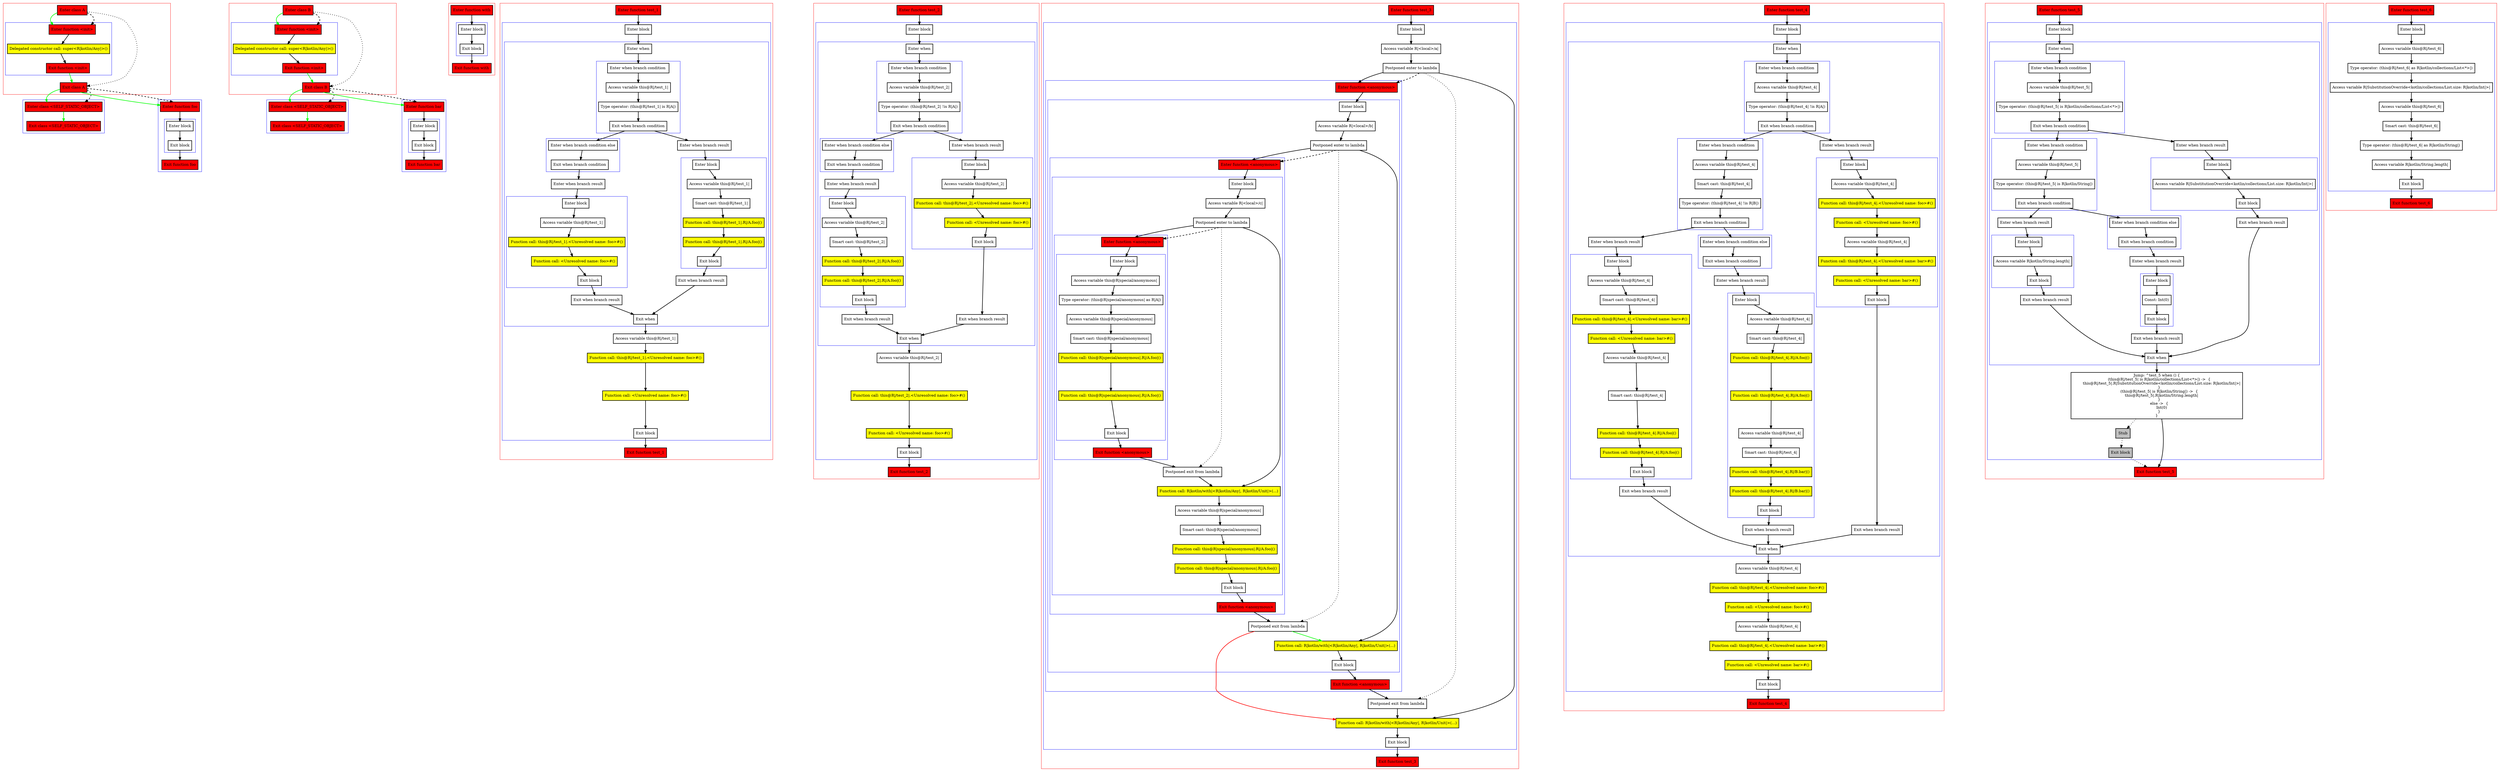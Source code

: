 digraph implicitReceivers_kt {
    graph [nodesep=3]
    node [shape=box penwidth=2]
    edge [penwidth=2]

    subgraph cluster_0 {
        color=red
        0 [label="Enter class A" style="filled" fillcolor=red];
        subgraph cluster_1 {
            color=blue
            1 [label="Enter function <init>" style="filled" fillcolor=red];
            2 [label="Delegated constructor call: super<R|kotlin/Any|>()" style="filled" fillcolor=yellow];
            3 [label="Exit function <init>" style="filled" fillcolor=red];
        }
        4 [label="Exit class A" style="filled" fillcolor=red];
    }
    subgraph cluster_2 {
        color=blue
        5 [label="Enter class <SELF_STATIC_OBJECT>" style="filled" fillcolor=red];
        6 [label="Exit class <SELF_STATIC_OBJECT>" style="filled" fillcolor=red];
    }
    subgraph cluster_3 {
        color=blue
        7 [label="Enter function foo" style="filled" fillcolor=red];
        subgraph cluster_4 {
            color=blue
            8 [label="Enter block"];
            9 [label="Exit block"];
        }
        10 [label="Exit function foo" style="filled" fillcolor=red];
    }
    0 -> {1} [color=green];
    0 -> {4} [style=dotted];
    0 -> {1} [style=dashed];
    1 -> {2};
    2 -> {3};
    3 -> {4} [color=green];
    4 -> {5 7} [color=green];
    4 -> {5 7} [style=dashed];
    5 -> {6} [color=green];
    7 -> {8};
    8 -> {9};
    9 -> {10};

    subgraph cluster_5 {
        color=red
        11 [label="Enter class B" style="filled" fillcolor=red];
        subgraph cluster_6 {
            color=blue
            12 [label="Enter function <init>" style="filled" fillcolor=red];
            13 [label="Delegated constructor call: super<R|kotlin/Any|>()" style="filled" fillcolor=yellow];
            14 [label="Exit function <init>" style="filled" fillcolor=red];
        }
        15 [label="Exit class B" style="filled" fillcolor=red];
    }
    subgraph cluster_7 {
        color=blue
        16 [label="Enter class <SELF_STATIC_OBJECT>" style="filled" fillcolor=red];
        17 [label="Exit class <SELF_STATIC_OBJECT>" style="filled" fillcolor=red];
    }
    subgraph cluster_8 {
        color=blue
        18 [label="Enter function bar" style="filled" fillcolor=red];
        subgraph cluster_9 {
            color=blue
            19 [label="Enter block"];
            20 [label="Exit block"];
        }
        21 [label="Exit function bar" style="filled" fillcolor=red];
    }
    11 -> {12} [color=green];
    11 -> {15} [style=dotted];
    11 -> {12} [style=dashed];
    12 -> {13};
    13 -> {14};
    14 -> {15} [color=green];
    15 -> {16 18} [color=green];
    15 -> {16 18} [style=dashed];
    16 -> {17} [color=green];
    18 -> {19};
    19 -> {20};
    20 -> {21};

    subgraph cluster_10 {
        color=red
        22 [label="Enter function with" style="filled" fillcolor=red];
        subgraph cluster_11 {
            color=blue
            23 [label="Enter block"];
            24 [label="Exit block"];
        }
        25 [label="Exit function with" style="filled" fillcolor=red];
    }
    22 -> {23};
    23 -> {24};
    24 -> {25};

    subgraph cluster_12 {
        color=red
        26 [label="Enter function test_1" style="filled" fillcolor=red];
        subgraph cluster_13 {
            color=blue
            27 [label="Enter block"];
            subgraph cluster_14 {
                color=blue
                28 [label="Enter when"];
                subgraph cluster_15 {
                    color=blue
                    29 [label="Enter when branch condition "];
                    30 [label="Access variable this@R|/test_1|"];
                    31 [label="Type operator: (this@R|/test_1| is R|A|)"];
                    32 [label="Exit when branch condition"];
                }
                subgraph cluster_16 {
                    color=blue
                    33 [label="Enter when branch condition else"];
                    34 [label="Exit when branch condition"];
                }
                35 [label="Enter when branch result"];
                subgraph cluster_17 {
                    color=blue
                    36 [label="Enter block"];
                    37 [label="Access variable this@R|/test_1|"];
                    38 [label="Function call: this@R|/test_1|.<Unresolved name: foo>#()" style="filled" fillcolor=yellow];
                    39 [label="Function call: <Unresolved name: foo>#()" style="filled" fillcolor=yellow];
                    40 [label="Exit block"];
                }
                41 [label="Exit when branch result"];
                42 [label="Enter when branch result"];
                subgraph cluster_18 {
                    color=blue
                    43 [label="Enter block"];
                    44 [label="Access variable this@R|/test_1|"];
                    45 [label="Smart cast: this@R|/test_1|"];
                    46 [label="Function call: this@R|/test_1|.R|/A.foo|()" style="filled" fillcolor=yellow];
                    47 [label="Function call: this@R|/test_1|.R|/A.foo|()" style="filled" fillcolor=yellow];
                    48 [label="Exit block"];
                }
                49 [label="Exit when branch result"];
                50 [label="Exit when"];
            }
            51 [label="Access variable this@R|/test_1|"];
            52 [label="Function call: this@R|/test_1|.<Unresolved name: foo>#()" style="filled" fillcolor=yellow];
            53 [label="Function call: <Unresolved name: foo>#()" style="filled" fillcolor=yellow];
            54 [label="Exit block"];
        }
        55 [label="Exit function test_1" style="filled" fillcolor=red];
    }
    26 -> {27};
    27 -> {28};
    28 -> {29};
    29 -> {30};
    30 -> {31};
    31 -> {32};
    32 -> {33 42};
    33 -> {34};
    34 -> {35};
    35 -> {36};
    36 -> {37};
    37 -> {38};
    38 -> {39};
    39 -> {40};
    40 -> {41};
    41 -> {50};
    42 -> {43};
    43 -> {44};
    44 -> {45};
    45 -> {46};
    46 -> {47};
    47 -> {48};
    48 -> {49};
    49 -> {50};
    50 -> {51};
    51 -> {52};
    52 -> {53};
    53 -> {54};
    54 -> {55};

    subgraph cluster_19 {
        color=red
        56 [label="Enter function test_2" style="filled" fillcolor=red];
        subgraph cluster_20 {
            color=blue
            57 [label="Enter block"];
            subgraph cluster_21 {
                color=blue
                58 [label="Enter when"];
                subgraph cluster_22 {
                    color=blue
                    59 [label="Enter when branch condition "];
                    60 [label="Access variable this@R|/test_2|"];
                    61 [label="Type operator: (this@R|/test_2| !is R|A|)"];
                    62 [label="Exit when branch condition"];
                }
                subgraph cluster_23 {
                    color=blue
                    63 [label="Enter when branch condition else"];
                    64 [label="Exit when branch condition"];
                }
                65 [label="Enter when branch result"];
                subgraph cluster_24 {
                    color=blue
                    66 [label="Enter block"];
                    67 [label="Access variable this@R|/test_2|"];
                    68 [label="Smart cast: this@R|/test_2|"];
                    69 [label="Function call: this@R|/test_2|.R|/A.foo|()" style="filled" fillcolor=yellow];
                    70 [label="Function call: this@R|/test_2|.R|/A.foo|()" style="filled" fillcolor=yellow];
                    71 [label="Exit block"];
                }
                72 [label="Exit when branch result"];
                73 [label="Enter when branch result"];
                subgraph cluster_25 {
                    color=blue
                    74 [label="Enter block"];
                    75 [label="Access variable this@R|/test_2|"];
                    76 [label="Function call: this@R|/test_2|.<Unresolved name: foo>#()" style="filled" fillcolor=yellow];
                    77 [label="Function call: <Unresolved name: foo>#()" style="filled" fillcolor=yellow];
                    78 [label="Exit block"];
                }
                79 [label="Exit when branch result"];
                80 [label="Exit when"];
            }
            81 [label="Access variable this@R|/test_2|"];
            82 [label="Function call: this@R|/test_2|.<Unresolved name: foo>#()" style="filled" fillcolor=yellow];
            83 [label="Function call: <Unresolved name: foo>#()" style="filled" fillcolor=yellow];
            84 [label="Exit block"];
        }
        85 [label="Exit function test_2" style="filled" fillcolor=red];
    }
    56 -> {57};
    57 -> {58};
    58 -> {59};
    59 -> {60};
    60 -> {61};
    61 -> {62};
    62 -> {63 73};
    63 -> {64};
    64 -> {65};
    65 -> {66};
    66 -> {67};
    67 -> {68};
    68 -> {69};
    69 -> {70};
    70 -> {71};
    71 -> {72};
    72 -> {80};
    73 -> {74};
    74 -> {75};
    75 -> {76};
    76 -> {77};
    77 -> {78};
    78 -> {79};
    79 -> {80};
    80 -> {81};
    81 -> {82};
    82 -> {83};
    83 -> {84};
    84 -> {85};

    subgraph cluster_26 {
        color=red
        86 [label="Enter function test_3" style="filled" fillcolor=red];
        subgraph cluster_27 {
            color=blue
            87 [label="Enter block"];
            88 [label="Access variable R|<local>/a|"];
            89 [label="Postponed enter to lambda"];
            subgraph cluster_28 {
                color=blue
                90 [label="Enter function <anonymous>" style="filled" fillcolor=red];
                subgraph cluster_29 {
                    color=blue
                    91 [label="Enter block"];
                    92 [label="Access variable R|<local>/b|"];
                    93 [label="Postponed enter to lambda"];
                    subgraph cluster_30 {
                        color=blue
                        94 [label="Enter function <anonymous>" style="filled" fillcolor=red];
                        subgraph cluster_31 {
                            color=blue
                            95 [label="Enter block"];
                            96 [label="Access variable R|<local>/c|"];
                            97 [label="Postponed enter to lambda"];
                            subgraph cluster_32 {
                                color=blue
                                98 [label="Enter function <anonymous>" style="filled" fillcolor=red];
                                subgraph cluster_33 {
                                    color=blue
                                    99 [label="Enter block"];
                                    100 [label="Access variable this@R|special/anonymous|"];
                                    101 [label="Type operator: (this@R|special/anonymous| as R|A|)"];
                                    102 [label="Access variable this@R|special/anonymous|"];
                                    103 [label="Smart cast: this@R|special/anonymous|"];
                                    104 [label="Function call: this@R|special/anonymous|.R|/A.foo|()" style="filled" fillcolor=yellow];
                                    105 [label="Function call: this@R|special/anonymous|.R|/A.foo|()" style="filled" fillcolor=yellow];
                                    106 [label="Exit block"];
                                }
                                107 [label="Exit function <anonymous>" style="filled" fillcolor=red];
                            }
                            108 [label="Postponed exit from lambda"];
                            109 [label="Function call: R|kotlin/with|<R|kotlin/Any|, R|kotlin/Unit|>(...)" style="filled" fillcolor=yellow];
                            110 [label="Access variable this@R|special/anonymous|"];
                            111 [label="Smart cast: this@R|special/anonymous|"];
                            112 [label="Function call: this@R|special/anonymous|.R|/A.foo|()" style="filled" fillcolor=yellow];
                            113 [label="Function call: this@R|special/anonymous|.R|/A.foo|()" style="filled" fillcolor=yellow];
                            114 [label="Exit block"];
                        }
                        115 [label="Exit function <anonymous>" style="filled" fillcolor=red];
                    }
                    116 [label="Postponed exit from lambda"];
                    117 [label="Function call: R|kotlin/with|<R|kotlin/Any|, R|kotlin/Unit|>(...)" style="filled" fillcolor=yellow];
                    118 [label="Exit block"];
                }
                119 [label="Exit function <anonymous>" style="filled" fillcolor=red];
            }
            120 [label="Postponed exit from lambda"];
            121 [label="Function call: R|kotlin/with|<R|kotlin/Any|, R|kotlin/Unit|>(...)" style="filled" fillcolor=yellow];
            122 [label="Exit block"];
        }
        123 [label="Exit function test_3" style="filled" fillcolor=red];
    }
    86 -> {87};
    87 -> {88};
    88 -> {89};
    89 -> {90 121};
    89 -> {120} [style=dotted];
    89 -> {90} [style=dashed];
    90 -> {91};
    91 -> {92};
    92 -> {93};
    93 -> {94 117};
    93 -> {116} [style=dotted];
    93 -> {94} [style=dashed];
    94 -> {95};
    95 -> {96};
    96 -> {97};
    97 -> {98 109};
    97 -> {108} [style=dotted];
    97 -> {98} [style=dashed];
    98 -> {99};
    99 -> {100};
    100 -> {101};
    101 -> {102};
    102 -> {103};
    103 -> {104};
    104 -> {105};
    105 -> {106};
    106 -> {107};
    107 -> {108};
    108 -> {109};
    109 -> {110};
    110 -> {111};
    111 -> {112};
    112 -> {113};
    113 -> {114};
    114 -> {115};
    115 -> {116};
    116 -> {117} [color=green];
    116 -> {121} [color=red];
    117 -> {118};
    118 -> {119};
    119 -> {120};
    120 -> {121};
    121 -> {122};
    122 -> {123};

    subgraph cluster_34 {
        color=red
        124 [label="Enter function test_4" style="filled" fillcolor=red];
        subgraph cluster_35 {
            color=blue
            125 [label="Enter block"];
            subgraph cluster_36 {
                color=blue
                126 [label="Enter when"];
                subgraph cluster_37 {
                    color=blue
                    127 [label="Enter when branch condition "];
                    128 [label="Access variable this@R|/test_4|"];
                    129 [label="Type operator: (this@R|/test_4| !is R|A|)"];
                    130 [label="Exit when branch condition"];
                }
                subgraph cluster_38 {
                    color=blue
                    131 [label="Enter when branch condition "];
                    132 [label="Access variable this@R|/test_4|"];
                    133 [label="Smart cast: this@R|/test_4|"];
                    134 [label="Type operator: (this@R|/test_4| !is R|B|)"];
                    135 [label="Exit when branch condition"];
                }
                subgraph cluster_39 {
                    color=blue
                    136 [label="Enter when branch condition else"];
                    137 [label="Exit when branch condition"];
                }
                138 [label="Enter when branch result"];
                subgraph cluster_40 {
                    color=blue
                    139 [label="Enter block"];
                    140 [label="Access variable this@R|/test_4|"];
                    141 [label="Smart cast: this@R|/test_4|"];
                    142 [label="Function call: this@R|/test_4|.R|/A.foo|()" style="filled" fillcolor=yellow];
                    143 [label="Function call: this@R|/test_4|.R|/A.foo|()" style="filled" fillcolor=yellow];
                    144 [label="Access variable this@R|/test_4|"];
                    145 [label="Smart cast: this@R|/test_4|"];
                    146 [label="Function call: this@R|/test_4|.R|/B.bar|()" style="filled" fillcolor=yellow];
                    147 [label="Function call: this@R|/test_4|.R|/B.bar|()" style="filled" fillcolor=yellow];
                    148 [label="Exit block"];
                }
                149 [label="Exit when branch result"];
                150 [label="Enter when branch result"];
                subgraph cluster_41 {
                    color=blue
                    151 [label="Enter block"];
                    152 [label="Access variable this@R|/test_4|"];
                    153 [label="Smart cast: this@R|/test_4|"];
                    154 [label="Function call: this@R|/test_4|.<Unresolved name: bar>#()" style="filled" fillcolor=yellow];
                    155 [label="Function call: <Unresolved name: bar>#()" style="filled" fillcolor=yellow];
                    156 [label="Access variable this@R|/test_4|"];
                    157 [label="Smart cast: this@R|/test_4|"];
                    158 [label="Function call: this@R|/test_4|.R|/A.foo|()" style="filled" fillcolor=yellow];
                    159 [label="Function call: this@R|/test_4|.R|/A.foo|()" style="filled" fillcolor=yellow];
                    160 [label="Exit block"];
                }
                161 [label="Exit when branch result"];
                162 [label="Enter when branch result"];
                subgraph cluster_42 {
                    color=blue
                    163 [label="Enter block"];
                    164 [label="Access variable this@R|/test_4|"];
                    165 [label="Function call: this@R|/test_4|.<Unresolved name: foo>#()" style="filled" fillcolor=yellow];
                    166 [label="Function call: <Unresolved name: foo>#()" style="filled" fillcolor=yellow];
                    167 [label="Access variable this@R|/test_4|"];
                    168 [label="Function call: this@R|/test_4|.<Unresolved name: bar>#()" style="filled" fillcolor=yellow];
                    169 [label="Function call: <Unresolved name: bar>#()" style="filled" fillcolor=yellow];
                    170 [label="Exit block"];
                }
                171 [label="Exit when branch result"];
                172 [label="Exit when"];
            }
            173 [label="Access variable this@R|/test_4|"];
            174 [label="Function call: this@R|/test_4|.<Unresolved name: foo>#()" style="filled" fillcolor=yellow];
            175 [label="Function call: <Unresolved name: foo>#()" style="filled" fillcolor=yellow];
            176 [label="Access variable this@R|/test_4|"];
            177 [label="Function call: this@R|/test_4|.<Unresolved name: bar>#()" style="filled" fillcolor=yellow];
            178 [label="Function call: <Unresolved name: bar>#()" style="filled" fillcolor=yellow];
            179 [label="Exit block"];
        }
        180 [label="Exit function test_4" style="filled" fillcolor=red];
    }
    124 -> {125};
    125 -> {126};
    126 -> {127};
    127 -> {128};
    128 -> {129};
    129 -> {130};
    130 -> {131 162};
    131 -> {132};
    132 -> {133};
    133 -> {134};
    134 -> {135};
    135 -> {136 150};
    136 -> {137};
    137 -> {138};
    138 -> {139};
    139 -> {140};
    140 -> {141};
    141 -> {142};
    142 -> {143};
    143 -> {144};
    144 -> {145};
    145 -> {146};
    146 -> {147};
    147 -> {148};
    148 -> {149};
    149 -> {172};
    150 -> {151};
    151 -> {152};
    152 -> {153};
    153 -> {154};
    154 -> {155};
    155 -> {156};
    156 -> {157};
    157 -> {158};
    158 -> {159};
    159 -> {160};
    160 -> {161};
    161 -> {172};
    162 -> {163};
    163 -> {164};
    164 -> {165};
    165 -> {166};
    166 -> {167};
    167 -> {168};
    168 -> {169};
    169 -> {170};
    170 -> {171};
    171 -> {172};
    172 -> {173};
    173 -> {174};
    174 -> {175};
    175 -> {176};
    176 -> {177};
    177 -> {178};
    178 -> {179};
    179 -> {180};

    subgraph cluster_43 {
        color=red
        181 [label="Enter function test_5" style="filled" fillcolor=red];
        subgraph cluster_44 {
            color=blue
            182 [label="Enter block"];
            subgraph cluster_45 {
                color=blue
                183 [label="Enter when"];
                subgraph cluster_46 {
                    color=blue
                    184 [label="Enter when branch condition "];
                    185 [label="Access variable this@R|/test_5|"];
                    186 [label="Type operator: (this@R|/test_5| is R|kotlin/collections/List<*>|)"];
                    187 [label="Exit when branch condition"];
                }
                subgraph cluster_47 {
                    color=blue
                    188 [label="Enter when branch condition "];
                    189 [label="Access variable this@R|/test_5|"];
                    190 [label="Type operator: (this@R|/test_5| is R|kotlin/String|)"];
                    191 [label="Exit when branch condition"];
                }
                subgraph cluster_48 {
                    color=blue
                    192 [label="Enter when branch condition else"];
                    193 [label="Exit when branch condition"];
                }
                194 [label="Enter when branch result"];
                subgraph cluster_49 {
                    color=blue
                    195 [label="Enter block"];
                    196 [label="Const: Int(0)"];
                    197 [label="Exit block"];
                }
                198 [label="Exit when branch result"];
                199 [label="Enter when branch result"];
                subgraph cluster_50 {
                    color=blue
                    200 [label="Enter block"];
                    201 [label="Access variable R|kotlin/String.length|"];
                    202 [label="Exit block"];
                }
                203 [label="Exit when branch result"];
                204 [label="Enter when branch result"];
                subgraph cluster_51 {
                    color=blue
                    205 [label="Enter block"];
                    206 [label="Access variable R|SubstitutionOverride<kotlin/collections/List.size: R|kotlin/Int|>|"];
                    207 [label="Exit block"];
                }
                208 [label="Exit when branch result"];
                209 [label="Exit when"];
            }
            210 [label="Jump: ^test_5 when () {
    (this@R|/test_5| is R|kotlin/collections/List<*>|) ->  {
        this@R|/test_5|.R|SubstitutionOverride<kotlin/collections/List.size: R|kotlin/Int|>|
    }
    (this@R|/test_5| is R|kotlin/String|) ->  {
        this@R|/test_5|.R|kotlin/String.length|
    }
    else ->  {
        Int(0)
    }
}
"];
            211 [label="Stub" style="filled" fillcolor=gray];
            212 [label="Exit block" style="filled" fillcolor=gray];
        }
        213 [label="Exit function test_5" style="filled" fillcolor=red];
    }
    181 -> {182};
    182 -> {183};
    183 -> {184};
    184 -> {185};
    185 -> {186};
    186 -> {187};
    187 -> {188 204};
    188 -> {189};
    189 -> {190};
    190 -> {191};
    191 -> {192 199};
    192 -> {193};
    193 -> {194};
    194 -> {195};
    195 -> {196};
    196 -> {197};
    197 -> {198};
    198 -> {209};
    199 -> {200};
    200 -> {201};
    201 -> {202};
    202 -> {203};
    203 -> {209};
    204 -> {205};
    205 -> {206};
    206 -> {207};
    207 -> {208};
    208 -> {209};
    209 -> {210};
    210 -> {213};
    210 -> {211} [style=dotted];
    211 -> {212} [style=dotted];
    212 -> {213} [style=dotted];

    subgraph cluster_52 {
        color=red
        214 [label="Enter function test_6" style="filled" fillcolor=red];
        subgraph cluster_53 {
            color=blue
            215 [label="Enter block"];
            216 [label="Access variable this@R|/test_6|"];
            217 [label="Type operator: (this@R|/test_6| as R|kotlin/collections/List<*>|)"];
            218 [label="Access variable R|SubstitutionOverride<kotlin/collections/List.size: R|kotlin/Int|>|"];
            219 [label="Access variable this@R|/test_6|"];
            220 [label="Smart cast: this@R|/test_6|"];
            221 [label="Type operator: (this@R|/test_6| as R|kotlin/String|)"];
            222 [label="Access variable R|kotlin/String.length|"];
            223 [label="Exit block"];
        }
        224 [label="Exit function test_6" style="filled" fillcolor=red];
    }
    214 -> {215};
    215 -> {216};
    216 -> {217};
    217 -> {218};
    218 -> {219};
    219 -> {220};
    220 -> {221};
    221 -> {222};
    222 -> {223};
    223 -> {224};

}
